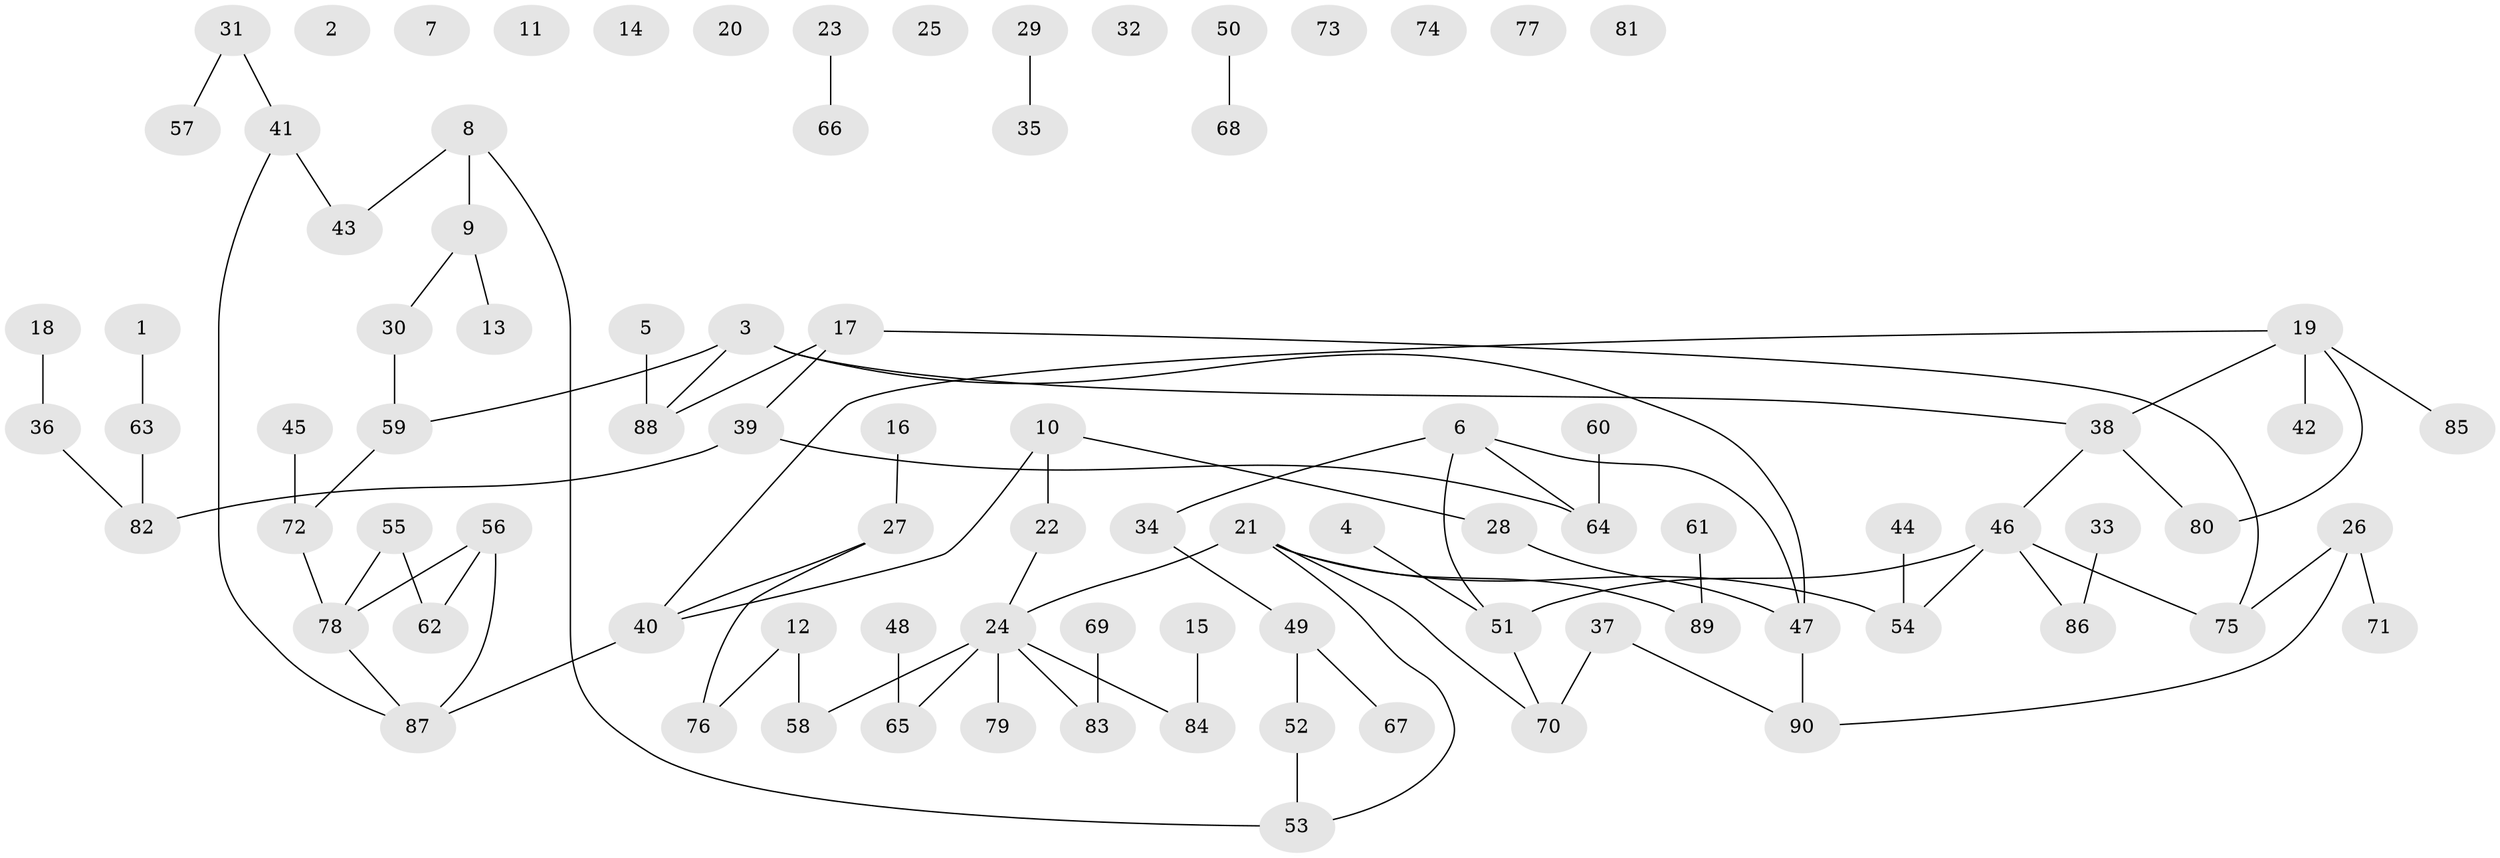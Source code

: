 // coarse degree distribution, {1: 0.3442622950819672, 0: 0.19672131147540983, 5: 0.03278688524590164, 6: 0.03278688524590164, 4: 0.09836065573770492, 3: 0.14754098360655737, 2: 0.13114754098360656, 10: 0.01639344262295082}
// Generated by graph-tools (version 1.1) at 2025/41/03/06/25 10:41:19]
// undirected, 90 vertices, 91 edges
graph export_dot {
graph [start="1"]
  node [color=gray90,style=filled];
  1;
  2;
  3;
  4;
  5;
  6;
  7;
  8;
  9;
  10;
  11;
  12;
  13;
  14;
  15;
  16;
  17;
  18;
  19;
  20;
  21;
  22;
  23;
  24;
  25;
  26;
  27;
  28;
  29;
  30;
  31;
  32;
  33;
  34;
  35;
  36;
  37;
  38;
  39;
  40;
  41;
  42;
  43;
  44;
  45;
  46;
  47;
  48;
  49;
  50;
  51;
  52;
  53;
  54;
  55;
  56;
  57;
  58;
  59;
  60;
  61;
  62;
  63;
  64;
  65;
  66;
  67;
  68;
  69;
  70;
  71;
  72;
  73;
  74;
  75;
  76;
  77;
  78;
  79;
  80;
  81;
  82;
  83;
  84;
  85;
  86;
  87;
  88;
  89;
  90;
  1 -- 63;
  3 -- 38;
  3 -- 47;
  3 -- 59;
  3 -- 88;
  4 -- 51;
  5 -- 88;
  6 -- 34;
  6 -- 47;
  6 -- 51;
  6 -- 64;
  8 -- 9;
  8 -- 43;
  8 -- 53;
  9 -- 13;
  9 -- 30;
  10 -- 22;
  10 -- 28;
  10 -- 40;
  12 -- 58;
  12 -- 76;
  15 -- 84;
  16 -- 27;
  17 -- 39;
  17 -- 75;
  17 -- 88;
  18 -- 36;
  19 -- 38;
  19 -- 40;
  19 -- 42;
  19 -- 80;
  19 -- 85;
  21 -- 24;
  21 -- 53;
  21 -- 54;
  21 -- 70;
  21 -- 89;
  22 -- 24;
  23 -- 66;
  24 -- 58;
  24 -- 65;
  24 -- 79;
  24 -- 83;
  24 -- 84;
  26 -- 71;
  26 -- 75;
  26 -- 90;
  27 -- 40;
  27 -- 76;
  28 -- 47;
  29 -- 35;
  30 -- 59;
  31 -- 41;
  31 -- 57;
  33 -- 86;
  34 -- 49;
  36 -- 82;
  37 -- 70;
  37 -- 90;
  38 -- 46;
  38 -- 80;
  39 -- 64;
  39 -- 82;
  40 -- 87;
  41 -- 43;
  41 -- 87;
  44 -- 54;
  45 -- 72;
  46 -- 51;
  46 -- 54;
  46 -- 75;
  46 -- 86;
  47 -- 90;
  48 -- 65;
  49 -- 52;
  49 -- 67;
  50 -- 68;
  51 -- 70;
  52 -- 53;
  55 -- 62;
  55 -- 78;
  56 -- 62;
  56 -- 78;
  56 -- 87;
  59 -- 72;
  60 -- 64;
  61 -- 89;
  63 -- 82;
  69 -- 83;
  72 -- 78;
  78 -- 87;
}
